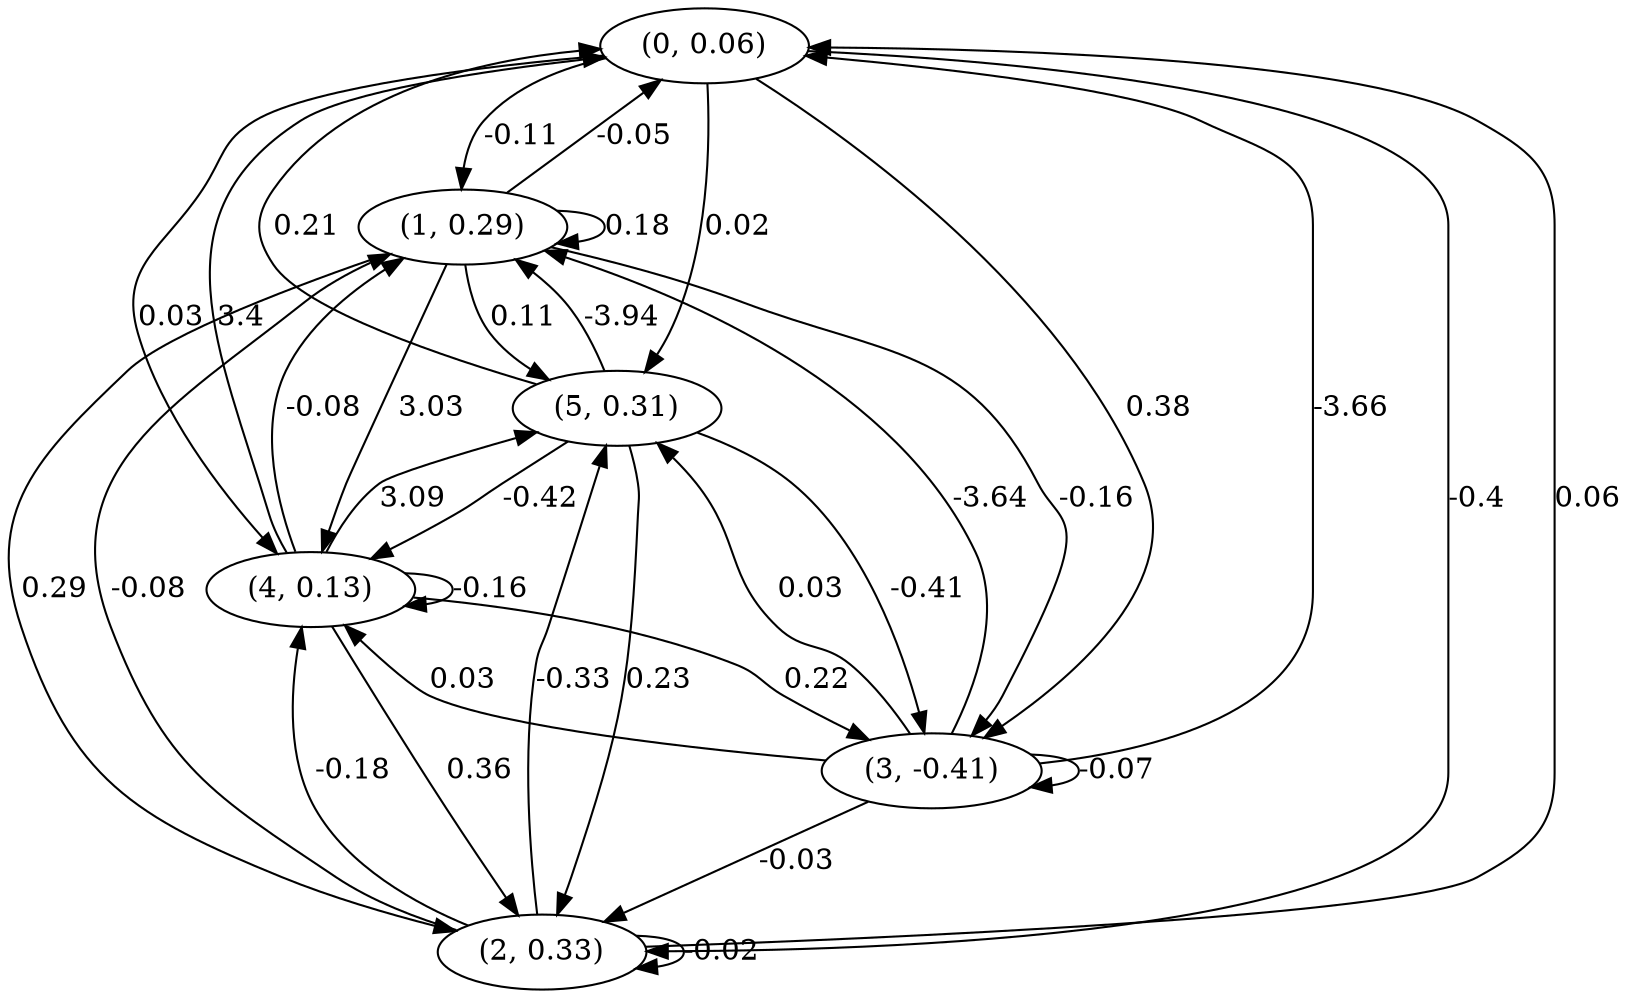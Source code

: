 digraph {
    0 [ label = "(0, 0.06)" ]
    1 [ label = "(1, 0.29)" ]
    2 [ label = "(2, 0.33)" ]
    3 [ label = "(3, -0.41)" ]
    4 [ label = "(4, 0.13)" ]
    5 [ label = "(5, 0.31)" ]
    1 -> 1 [ label = "0.18" ]
    2 -> 2 [ label = "-0.02" ]
    3 -> 3 [ label = "-0.07" ]
    4 -> 4 [ label = "-0.16" ]
    1 -> 0 [ label = "-0.05" ]
    2 -> 0 [ label = "0.06" ]
    3 -> 0 [ label = "-3.66" ]
    4 -> 0 [ label = "3.4" ]
    5 -> 0 [ label = "0.21" ]
    0 -> 1 [ label = "-0.11" ]
    2 -> 1 [ label = "-0.08" ]
    3 -> 1 [ label = "-3.64" ]
    4 -> 1 [ label = "-0.08" ]
    5 -> 1 [ label = "-3.94" ]
    0 -> 2 [ label = "-0.4" ]
    1 -> 2 [ label = "0.29" ]
    3 -> 2 [ label = "-0.03" ]
    4 -> 2 [ label = "0.36" ]
    5 -> 2 [ label = "0.23" ]
    0 -> 3 [ label = "0.38" ]
    1 -> 3 [ label = "-0.16" ]
    4 -> 3 [ label = "0.22" ]
    5 -> 3 [ label = "-0.41" ]
    0 -> 4 [ label = "0.03" ]
    1 -> 4 [ label = "3.03" ]
    2 -> 4 [ label = "-0.18" ]
    3 -> 4 [ label = "0.03" ]
    5 -> 4 [ label = "-0.42" ]
    0 -> 5 [ label = "0.02" ]
    1 -> 5 [ label = "0.11" ]
    2 -> 5 [ label = "-0.33" ]
    3 -> 5 [ label = "0.03" ]
    4 -> 5 [ label = "3.09" ]
}

